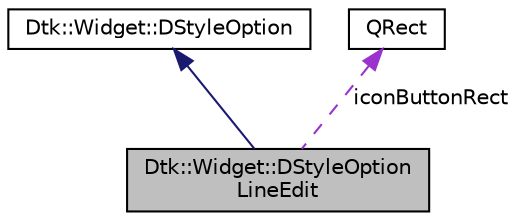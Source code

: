 digraph "Dtk::Widget::DStyleOptionLineEdit"
{
  edge [fontname="Helvetica",fontsize="10",labelfontname="Helvetica",labelfontsize="10"];
  node [fontname="Helvetica",fontsize="10",shape=record];
  Node2 [label="Dtk::Widget::DStyleOption\lLineEdit",height=0.2,width=0.4,color="black", fillcolor="grey75", style="filled", fontcolor="black"];
  Node3 -> Node2 [dir="back",color="midnightblue",fontsize="10",style="solid",fontname="Helvetica"];
  Node3 [label="Dtk::Widget::DStyleOption",height=0.2,width=0.4,color="black", fillcolor="white", style="filled",URL="$class_dtk_1_1_widget_1_1_d_style_option.html",tooltip="dcxb插件通过DStyleOption来控制控件的样式 "];
  Node4 -> Node2 [dir="back",color="darkorchid3",fontsize="10",style="dashed",label=" iconButtonRect" ,fontname="Helvetica"];
  Node4 [label="QRect",height=0.2,width=0.4,color="black", fillcolor="white", style="filled",URL="/home/xmuli/project/dtk/tags/qtcore.tags$qrect.html"];
}
